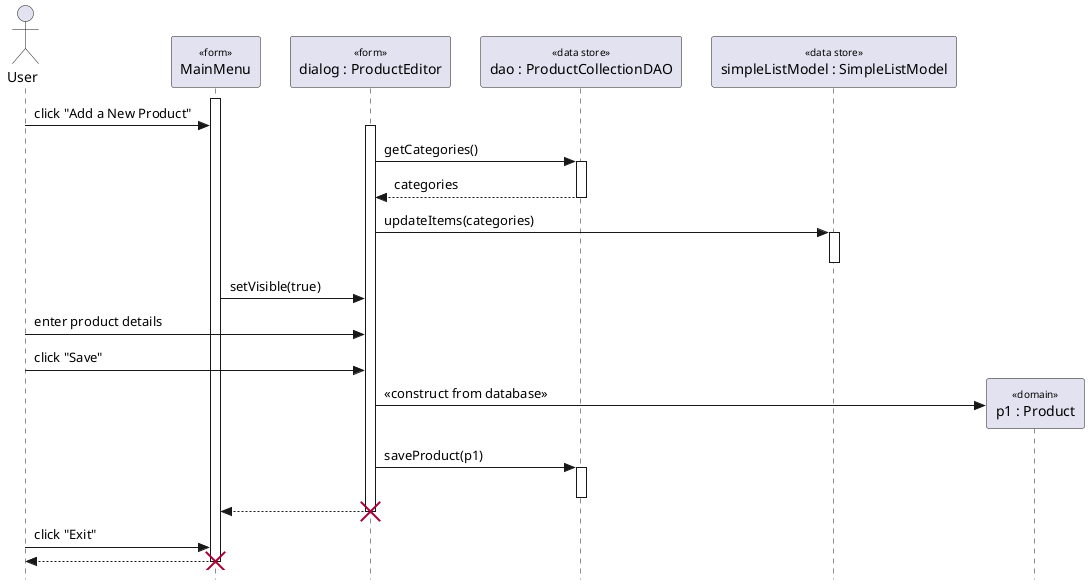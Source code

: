 @startuml addproduct

' === Style Tweaks ===

skinparam {
  Style StrictUML
  RoundCorner 5
  ParticipantPadding 10
  Padding 2
  SequenceStereotype {
    Font {
      Size 10
      Style plain
    }
  }
}

' === Actors / Participants

actor "User" as user
participant "MainMenu" as catalogue <<form>>
participant "dialog : ProductEditor" as productEditor <<form>>
participant "dao : ProductCollectionDAO" as dao <<data store>>
participant "simpleListModel : SimpleListModel" as simpleListModel <<data store>>
participant "p1 : Product" as product <<domain>>

' === Messages ===

catalogue++
user -> catalogue : click "Add a New Product"
productEditor++

productEditor -> dao : getCategories()
dao++
return categories

productEditor -> simpleListModel : updateItems(categories)
simpleListModel++
simpleListModel--

catalogue -> productEditor : setVisible(true)


user -> productEditor: enter product details
user -> productEditor: click "Save"
create product
productEditor -> product : <<construct from database>>
productEditor -> dao : saveProduct(p1)

dao++
dao--

productEditor --> catalogue
destroy productEditor

user -> catalogue : click "Exit"
return
destroy catalogue

@enduml